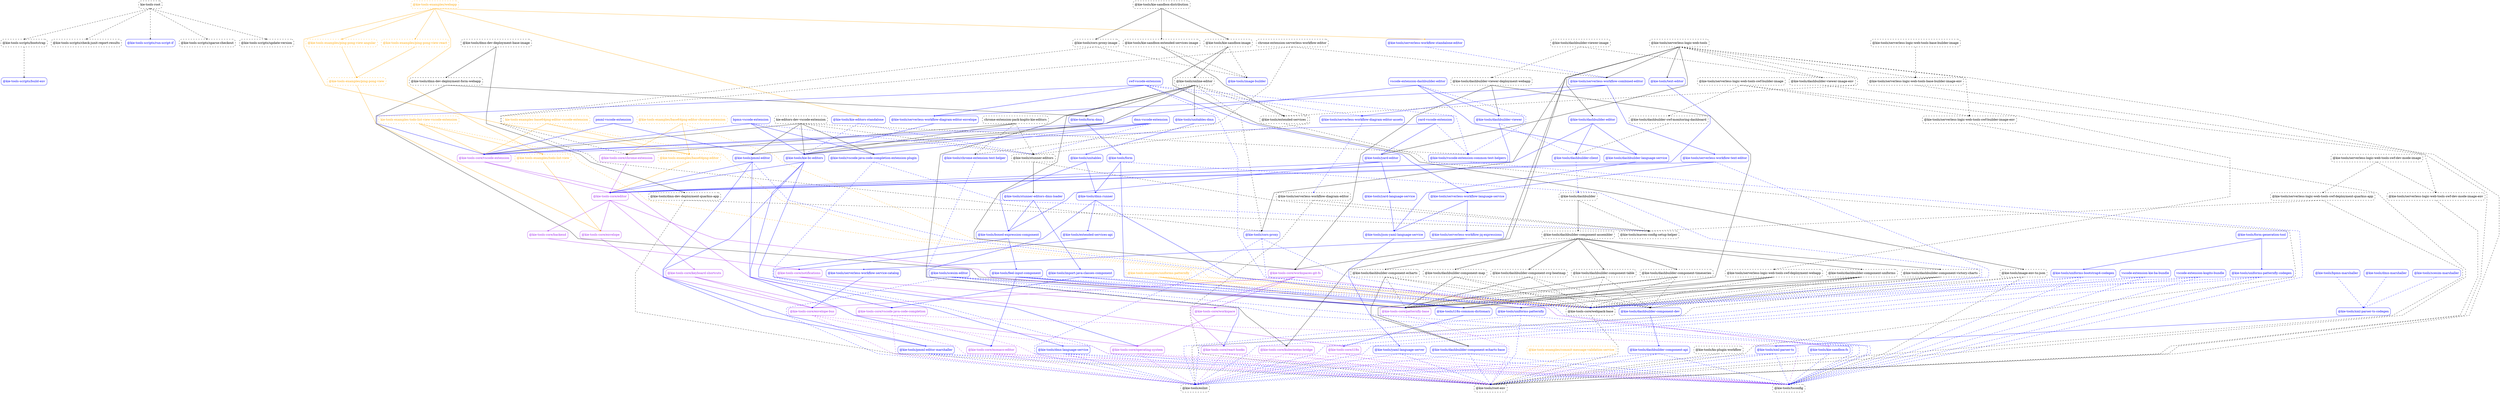 digraph G {
  graph [ ranksep =2, splines = "polyline", rankdir =TB, ordering = "out" ];
  node [ shape =box ];
  edge [ headport = "n", tailport = "s", arrowhead =dot, arrowsize =0.5 ];
  "kie-tools-root" [ color = "black", fontcolor = "black", style = "dashed, rounded" ];
  "@kie-tools-scripts/bootstrap" [ color = "black", fontcolor = "black", style = "dashed, rounded" ];
  "@kie-tools-scripts/check-junit-report-results" [ color = "black", fontcolor = "black", style = "dashed, rounded" ];
  "@kie-tools-scripts/run-script-if" [ color = "blue", fontcolor = "blue", style = "rounded" ];
  "@kie-tools-scripts/sparse-checkout" [ color = "black", fontcolor = "black", style = "dashed, rounded" ];
  "@kie-tools-scripts/update-version" [ color = "black", fontcolor = "black", style = "dashed, rounded" ];
  "@kie-tools-examples/base64png-editor" [ color = "orange", fontcolor = "orange", style = "dashed, rounded" ];
  "@kie-tools-core/editor" [ color = "purple", fontcolor = "purple", style = "rounded" ];
  "@kie-tools-examples/base64png-editor-chrome-extension" [ color = "orange", fontcolor = "orange", style = "dashed, rounded" ];
  "@kie-tools-core/chrome-extension" [ color = "purple", fontcolor = "purple", style = "rounded" ];
  "@kie-tools-core/webpack-base" [ color = "black", fontcolor = "black", style = "dashed, rounded" ];
  "kie-tools-examples-base64png-editor-vscode-extension" [ color = "orange", fontcolor = "orange", style = "dashed, rounded" ];
  "@kie-tools-core/vscode-extension" [ color = "purple", fontcolor = "purple", style = "rounded" ];
  "@kie-tools-examples/commit-message-validation-service" [ color = "orange", fontcolor = "orange", style = "dashed, rounded" ];
  "@kie-tools/root-env" [ color = "black", fontcolor = "black", style = "dashed, rounded" ];
  "@kie-tools-examples/ping-pong-view" [ color = "orange", fontcolor = "orange", style = "dashed, rounded" ];
  "@kie-tools-core/envelope" [ color = "purple", fontcolor = "purple", style = "rounded" ];
  "@kie-tools-examples/ping-pong-view-angular" [ color = "orange", fontcolor = "orange", style = "dashed, rounded" ];
  "@kie-tools-examples/ping-pong-view-react" [ color = "orange", fontcolor = "orange", style = "dashed, rounded" ];
  "@kie-tools-examples/todo-list-view" [ color = "orange", fontcolor = "orange", style = "dashed, rounded" ];
  "kie-tools-examples-todo-list-view-vscode-extension" [ color = "orange", fontcolor = "orange", style = "dashed, rounded" ];
  "@kie-tools-examples/uniforms-patternfly" [ color = "orange", fontcolor = "orange", style = "dashed, rounded" ];
  "@kie-tools-core/patternfly-base" [ color = "purple", fontcolor = "purple", style = "rounded" ];
  "@kie-tools/uniforms-patternfly" [ color = "blue", fontcolor = "blue", style = "rounded" ];
  "@kie-tools-examples/webapp" [ color = "orange", fontcolor = "orange", style = "dashed, rounded" ];
  "@kie-tools/kie-editors-standalone" [ color = "blue", fontcolor = "blue", style = "rounded" ];
  "@kie-tools/serverless-workflow-standalone-editor" [ color = "blue", fontcolor = "blue", style = "rounded" ];
  "@kie-tools-core/backend" [ color = "purple", fontcolor = "purple", style = "rounded" ];
  "@kie-tools-core/notifications" [ color = "purple", fontcolor = "purple", style = "rounded" ];
  "@kie-tools/boxed-expression-component" [ color = "blue", fontcolor = "blue", style = "rounded" ];
  "@kie-tools-core/operating-system" [ color = "purple", fontcolor = "purple", style = "rounded" ];
  "@kie-tools/feel-input-component" [ color = "blue", fontcolor = "blue", style = "rounded" ];
  "@kie-tools/bpmn-marshaller" [ color = "blue", fontcolor = "blue", style = "rounded" ];
  "@kie-tools/xml-parser-ts-codegen" [ color = "blue", fontcolor = "blue", style = "rounded" ];
  "bpmn-vscode-extension" [ color = "blue", fontcolor = "blue", style = "rounded" ];
  "@kie-tools/kie-bc-editors" [ color = "blue", fontcolor = "blue", style = "rounded" ];
  "@kie-tools/vscode-java-code-completion-extension-plugin" [ color = "blue", fontcolor = "blue", style = "rounded" ];
  "@kie-tools/stunner-editors" [ color = "black", fontcolor = "black", style = "dashed, rounded" ];
  "chrome-extension-pack-kogito-kie-editors" [ color = "black", fontcolor = "black", style = "dashed, rounded" ];
  "@kie-tools/chrome-extension-test-helper" [ color = "blue", fontcolor = "blue", style = "rounded" ];
  "chrome-extension-serverless-workflow-editor" [ color = "black", fontcolor = "black", style = "dashed, rounded" ];
  "@kie-tools/serverless-workflow-combined-editor" [ color = "blue", fontcolor = "blue", style = "rounded" ];
  "@kie-tools/tsconfig" [ color = "black", fontcolor = "black", style = "dashed, rounded" ];
  "@kie-tools/cors-proxy" [ color = "blue", fontcolor = "blue", style = "rounded" ];
  "@kie-tools/eslint" [ color = "black", fontcolor = "black", style = "dashed, rounded" ];
  "@kie-tools/cors-proxy-image" [ color = "black", fontcolor = "black", style = "dashed, rounded" ];
  "@kie-tools/image-builder" [ color = "blue", fontcolor = "blue", style = "rounded" ];
  "@kie-tools/dashbuilder" [ color = "black", fontcolor = "black", style = "dashed, rounded" ];
  "@kie-tools/dashbuilder-component-assembler" [ color = "black", fontcolor = "black", style = "dashed, rounded" ];
  "@kie-tools/maven-config-setup-helper" [ color = "black", fontcolor = "black", style = "dashed, rounded" ];
  "@kie-tools/dashbuilder-client" [ color = "blue", fontcolor = "blue", style = "rounded" ];
  "@kie-tools/dashbuilder-component-api" [ color = "blue", fontcolor = "blue", style = "rounded" ];
  "@kie-tools/dashbuilder-component-echarts" [ color = "black", fontcolor = "black", style = "dashed, rounded" ];
  "@kie-tools/dashbuilder-component-map" [ color = "black", fontcolor = "black", style = "dashed, rounded" ];
  "@kie-tools/dashbuilder-component-svg-heatmap" [ color = "black", fontcolor = "black", style = "dashed, rounded" ];
  "@kie-tools/dashbuilder-component-table" [ color = "black", fontcolor = "black", style = "dashed, rounded" ];
  "@kie-tools/dashbuilder-component-timeseries" [ color = "black", fontcolor = "black", style = "dashed, rounded" ];
  "@kie-tools/dashbuilder-component-uniforms" [ color = "black", fontcolor = "black", style = "dashed, rounded" ];
  "@kie-tools/dashbuilder-component-victory-charts" [ color = "black", fontcolor = "black", style = "dashed, rounded" ];
  "@kie-tools/dashbuilder-component-dev" [ color = "blue", fontcolor = "blue", style = "rounded" ];
  "@kie-tools/dashbuilder-component-echarts-base" [ color = "blue", fontcolor = "blue", style = "rounded" ];
  "@kie-tools/dashbuilder-editor" [ color = "blue", fontcolor = "blue", style = "rounded" ];
  "@kie-tools/dashbuilder-language-service" [ color = "blue", fontcolor = "blue", style = "rounded" ];
  "@kie-tools/json-yaml-language-service" [ color = "blue", fontcolor = "blue", style = "rounded" ];
  "@kie-tools/dashbuilder-swf-monitoring-dashboard" [ color = "black", fontcolor = "black", style = "dashed, rounded" ];
  "@kie-tools/dashbuilder-viewer" [ color = "blue", fontcolor = "blue", style = "rounded" ];
  "@kie-tools/dashbuilder-viewer-deployment-webapp" [ color = "black", fontcolor = "black", style = "dashed, rounded" ];
  "@kie-tools-core/workspaces-git-fs" [ color = "purple", fontcolor = "purple", style = "rounded" ];
  "@kie-tools/i18n-common-dictionary" [ color = "blue", fontcolor = "blue", style = "rounded" ];
  "@kie-tools/dashbuilder-viewer-image" [ color = "black", fontcolor = "black", style = "dashed, rounded" ];
  "@kie-tools/dashbuilder-viewer-image-env" [ color = "black", fontcolor = "black", style = "dashed, rounded" ];
  "@kie-tools/dmn-dev-deployment-base-image" [ color = "black", fontcolor = "black", style = "dashed, rounded" ];
  "@kie-tools/dmn-dev-deployment-form-webapp" [ color = "black", fontcolor = "black", style = "dashed, rounded" ];
  "@kie-tools/dmn-dev-deployment-quarkus-app" [ color = "black", fontcolor = "black", style = "dashed, rounded" ];
  "@kie-tools/form-dmn" [ color = "blue", fontcolor = "blue", style = "rounded" ];
  "@kie-tools/dmn-language-service" [ color = "blue", fontcolor = "blue", style = "rounded" ];
  "@kie-tools/dmn-marshaller" [ color = "blue", fontcolor = "blue", style = "rounded" ];
  "@kie-tools/dmn-runner" [ color = "blue", fontcolor = "blue", style = "rounded" ];
  "@kie-tools-core/react-hooks" [ color = "purple", fontcolor = "purple", style = "rounded" ];
  "@kie-tools/extended-services-api" [ color = "blue", fontcolor = "blue", style = "rounded" ];
  "dmn-vscode-extension" [ color = "blue", fontcolor = "blue", style = "rounded" ];
  "@kie-tools-core/keyboard-shortcuts" [ color = "purple", fontcolor = "purple", style = "rounded" ];
  "@kie-tools-core/envelope-bus" [ color = "purple", fontcolor = "purple", style = "rounded" ];
  "@kie-tools/extended-services" [ color = "black", fontcolor = "black", style = "dashed, rounded" ];
  "@kie-tools-core/monaco-editor" [ color = "purple", fontcolor = "purple", style = "rounded" ];
  "@kie-tools/form" [ color = "blue", fontcolor = "blue", style = "rounded" ];
  "@kie-tools/form-generation-tool" [ color = "blue", fontcolor = "blue", style = "rounded" ];
  "@kie-tools/uniforms-bootstrap4-codegen" [ color = "blue", fontcolor = "blue", style = "rounded" ];
  "@kie-tools/uniforms-patternfly-codegen" [ color = "blue", fontcolor = "blue", style = "rounded" ];
  "@kie-tools-core/i18n" [ color = "purple", fontcolor = "purple", style = "rounded" ];
  "@kie-tools/image-env-to-json" [ color = "black", fontcolor = "black", style = "dashed, rounded" ];
  "@kie-tools/import-java-classes-component" [ color = "blue", fontcolor = "blue", style = "rounded" ];
  "@kie-tools-core/vscode-java-code-completion" [ color = "purple", fontcolor = "purple", style = "rounded" ];
  "@kie-tools/yaml-language-server" [ color = "blue", fontcolor = "blue", style = "rounded" ];
  "@kie-tools/pmml-editor-marshaller" [ color = "blue", fontcolor = "blue", style = "rounded" ];
  "kie-editors-dev-vscode-extension" [ color = "black", fontcolor = "black", style = "dashed, rounded" ];
  "@kie-tools/pmml-editor" [ color = "blue", fontcolor = "blue", style = "rounded" ];
  "@kie-tools/vscode-extension-common-test-helpers" [ color = "blue", fontcolor = "blue", style = "rounded" ];
  "@kie-tools/kie-sandbox-distribution" [ color = "black", fontcolor = "black", style = "dashed, rounded" ];
  "@kie-tools/kie-sandbox-extended-services-image" [ color = "black", fontcolor = "black", style = "dashed, rounded" ];
  "@kie-tools/kie-sandbox-image" [ color = "black", fontcolor = "black", style = "dashed, rounded" ];
  "@kie-tools/kie-sandbox-fs" [ color = "blue", fontcolor = "blue", style = "rounded" ];
  "@kie-tools/online-editor" [ color = "black", fontcolor = "black", style = "dashed, rounded" ];
  "@kie-tools/kn-plugin-workflow" [ color = "black", fontcolor = "black", style = "dashed, rounded" ];
  "@kie-tools-core/kubernetes-bridge" [ color = "purple", fontcolor = "purple", style = "rounded" ];
  "@kie-tools-core/workspace" [ color = "purple", fontcolor = "purple", style = "rounded" ];
  "@kie-tools/unitables-dmn" [ color = "blue", fontcolor = "blue", style = "rounded" ];
  "pmml-vscode-extension" [ color = "blue", fontcolor = "blue", style = "rounded" ];
  "@kie-tools/scesim-editor" [ color = "blue", fontcolor = "blue", style = "rounded" ];
  "@kie-tools/scesim-marshaller" [ color = "blue", fontcolor = "blue", style = "rounded" ];
  "@kie-tools/serverless-logic-web-tools" [ color = "black", fontcolor = "black", style = "dashed, rounded" ];
  "@kie-tools/text-editor" [ color = "blue", fontcolor = "blue", style = "rounded" ];
  "@kie-tools/yard-editor" [ color = "blue", fontcolor = "blue", style = "rounded" ];
  "@kie-tools/serverless-logic-web-tools-base-builder-image-env" [ color = "black", fontcolor = "black", style = "dashed, rounded" ];
  "@kie-tools/serverless-logic-web-tools-swf-builder-image-env" [ color = "black", fontcolor = "black", style = "dashed, rounded" ];
  "@kie-tools/serverless-logic-web-tools-swf-dev-mode-image-env" [ color = "black", fontcolor = "black", style = "dashed, rounded" ];
  "@kie-tools/serverless-logic-web-tools-base-builder-image" [ color = "black", fontcolor = "black", style = "dashed, rounded" ];
  "@kie-tools/serverless-logic-web-tools-swf-builder-image" [ color = "black", fontcolor = "black", style = "dashed, rounded" ];
  "@kie-tools/serverless-logic-web-tools-swf-deployment-webapp" [ color = "black", fontcolor = "black", style = "dashed, rounded" ];
  "@kie-tools/serverless-logic-web-tools-swf-deployment-quarkus-app" [ color = "black", fontcolor = "black", style = "dashed, rounded" ];
  "@kie-tools/serverless-logic-web-tools-swf-dev-mode-image" [ color = "black", fontcolor = "black", style = "dashed, rounded" ];
  "@kie-tools/serverless-workflow-diagram-editor-assets" [ color = "blue", fontcolor = "blue", style = "rounded" ];
  "@kie-tools/serverless-workflow-diagram-editor-envelope" [ color = "blue", fontcolor = "blue", style = "rounded" ];
  "@kie-tools/serverless-workflow-text-editor" [ color = "blue", fontcolor = "blue", style = "rounded" ];
  "@kie-tools/serverless-workflow-diagram-editor" [ color = "black", fontcolor = "black", style = "dashed, rounded" ];
  "@kie-tools/serverless-workflow-jq-expressions" [ color = "blue", fontcolor = "blue", style = "rounded" ];
  "@kie-tools/serverless-workflow-service-catalog" [ color = "blue", fontcolor = "blue", style = "rounded" ];
  "@kie-tools/serverless-workflow-language-service" [ color = "blue", fontcolor = "blue", style = "rounded" ];
  "swf-vscode-extension" [ color = "blue", fontcolor = "blue", style = "rounded" ];
  "@kie-tools/stunner-editors-dmn-loader" [ color = "blue", fontcolor = "blue", style = "rounded" ];
  "@kie-tools/unitables" [ color = "blue", fontcolor = "blue", style = "rounded" ];
  "vscode-extension-dashbuilder-editor" [ color = "blue", fontcolor = "blue", style = "rounded" ];
  "vscode-extension-kie-ba-bundle" [ color = "blue", fontcolor = "blue", style = "rounded" ];
  "vscode-extension-kogito-bundle" [ color = "blue", fontcolor = "blue", style = "rounded" ];
  "@kie-tools/xml-parser-ts" [ color = "blue", fontcolor = "blue", style = "rounded" ];
  "@kie-tools/yard-language-service" [ color = "blue", fontcolor = "blue", style = "rounded" ];
  "yard-vscode-extension" [ color = "blue", fontcolor = "blue", style = "rounded" ];
  "@kie-tools-scripts/build-env" [ color = "blue", fontcolor = "blue", style = "rounded" ];
  "kie-tools-root" -> "@kie-tools-scripts/bootstrap" [ style = "dashed", color = "black" ];
  "kie-tools-root" -> "@kie-tools-scripts/check-junit-report-results" [ style = "dashed", color = "black" ];
  "kie-tools-root" -> "@kie-tools-scripts/run-script-if" [ style = "dashed", color = "black" ];
  "kie-tools-root" -> "@kie-tools-scripts/sparse-checkout" [ style = "dashed", color = "black" ];
  "kie-tools-root" -> "@kie-tools-scripts/update-version" [ style = "dashed", color = "black" ];
  "@kie-tools-examples/base64png-editor" -> "@kie-tools-core/editor" [ style = "solid", color = "orange" ];
  "@kie-tools-examples/base64png-editor-chrome-extension" -> "@kie-tools-core/chrome-extension" [ style = "solid", color = "orange" ];
  "@kie-tools-examples/base64png-editor-chrome-extension" -> "@kie-tools-examples/base64png-editor" [ style = "solid", color = "orange" ];
  "@kie-tools-examples/base64png-editor-chrome-extension" -> "@kie-tools-core/webpack-base" [ style = "dashed", color = "orange" ];
  "kie-tools-examples-base64png-editor-vscode-extension" -> "@kie-tools-core/vscode-extension" [ style = "solid", color = "orange" ];
  "kie-tools-examples-base64png-editor-vscode-extension" -> "@kie-tools-examples/base64png-editor" [ style = "solid", color = "orange" ];
  "kie-tools-examples-base64png-editor-vscode-extension" -> "@kie-tools-core/webpack-base" [ style = "dashed", color = "orange" ];
  "@kie-tools-examples/commit-message-validation-service" -> "@kie-tools/root-env" [ style = "dashed", color = "orange" ];
  "@kie-tools-examples/ping-pong-view" -> "@kie-tools-core/envelope" [ style = "solid", color = "orange" ];
  "@kie-tools-examples/ping-pong-view-angular" -> "@kie-tools-examples/ping-pong-view" [ style = "solid", color = "orange" ];
  "@kie-tools-examples/ping-pong-view-react" -> "@kie-tools-examples/ping-pong-view" [ style = "solid", color = "orange" ];
  "@kie-tools-examples/todo-list-view" -> "@kie-tools-core/envelope" [ style = "solid", color = "orange" ];
  "kie-tools-examples-todo-list-view-vscode-extension" -> "@kie-tools-core/vscode-extension" [ style = "solid", color = "orange" ];
  "kie-tools-examples-todo-list-view-vscode-extension" -> "@kie-tools-examples/todo-list-view" [ style = "solid", color = "orange" ];
  "kie-tools-examples-todo-list-view-vscode-extension" -> "@kie-tools-core/webpack-base" [ style = "dashed", color = "orange" ];
  "@kie-tools-examples/uniforms-patternfly" -> "@kie-tools-core/patternfly-base" [ style = "solid", color = "orange" ];
  "@kie-tools-examples/uniforms-patternfly" -> "@kie-tools/uniforms-patternfly" [ style = "solid", color = "orange" ];
  "@kie-tools-examples/uniforms-patternfly" -> "@kie-tools-core/webpack-base" [ style = "dashed", color = "orange" ];
  "@kie-tools-examples/webapp" -> "@kie-tools-examples/base64png-editor" [ style = "solid", color = "orange" ];
  "@kie-tools-examples/webapp" -> "@kie-tools-examples/ping-pong-view-angular" [ style = "solid", color = "orange" ];
  "@kie-tools-examples/webapp" -> "@kie-tools-examples/ping-pong-view-react" [ style = "solid", color = "orange" ];
  "@kie-tools-examples/webapp" -> "@kie-tools-examples/todo-list-view" [ style = "solid", color = "orange" ];
  "@kie-tools-examples/webapp" -> "@kie-tools/kie-editors-standalone" [ style = "solid", color = "orange" ];
  "@kie-tools-examples/webapp" -> "@kie-tools/serverless-workflow-standalone-editor" [ style = "solid", color = "orange" ];
  "@kie-tools-core/backend" -> "@kie-tools-core/notifications" [ style = "solid", color = "purple" ];
  "@kie-tools/boxed-expression-component" -> "@kie-tools-core/operating-system" [ style = "solid", color = "blue" ];
  "@kie-tools/boxed-expression-component" -> "@kie-tools/feel-input-component" [ style = "solid", color = "blue" ];
  "@kie-tools/bpmn-marshaller" -> "@kie-tools/xml-parser-ts-codegen" [ style = "dashed", color = "blue" ];
  "bpmn-vscode-extension" -> "@kie-tools-core/vscode-extension" [ style = "solid", color = "blue" ];
  "bpmn-vscode-extension" -> "@kie-tools/kie-bc-editors" [ style = "solid", color = "blue" ];
  "bpmn-vscode-extension" -> "@kie-tools/vscode-java-code-completion-extension-plugin" [ style = "solid", color = "blue" ];
  "bpmn-vscode-extension" -> "@kie-tools/stunner-editors" [ style = "dashed", color = "blue" ];
  "@kie-tools-core/chrome-extension" -> "@kie-tools-core/editor" [ style = "solid", color = "purple" ];
  "chrome-extension-pack-kogito-kie-editors" -> "@kie-tools-core/chrome-extension" [ style = "solid", color = "black" ];
  "chrome-extension-pack-kogito-kie-editors" -> "@kie-tools/kie-bc-editors" [ style = "solid", color = "black" ];
  "chrome-extension-pack-kogito-kie-editors" -> "@kie-tools/chrome-extension-test-helper" [ style = "dashed", color = "black" ];
  "chrome-extension-pack-kogito-kie-editors" -> "@kie-tools/stunner-editors" [ style = "dashed", color = "black" ];
  "chrome-extension-serverless-workflow-editor" -> "@kie-tools-core/chrome-extension" [ style = "dashed", color = "black" ];
  "chrome-extension-serverless-workflow-editor" -> "@kie-tools/chrome-extension-test-helper" [ style = "dashed", color = "black" ];
  "chrome-extension-serverless-workflow-editor" -> "@kie-tools/serverless-workflow-combined-editor" [ style = "dashed", color = "black" ];
  "@kie-tools/chrome-extension-test-helper" -> "@kie-tools/tsconfig" [ style = "dashed", color = "blue" ];
  "@kie-tools/cors-proxy" -> "@kie-tools-core/webpack-base" [ style = "dashed", color = "blue" ];
  "@kie-tools/cors-proxy" -> "@kie-tools/eslint" [ style = "dashed", color = "blue" ];
  "@kie-tools/cors-proxy" -> "@kie-tools/tsconfig" [ style = "dashed", color = "blue" ];
  "@kie-tools/cors-proxy-image" -> "@kie-tools/cors-proxy" [ style = "dashed", color = "black" ];
  "@kie-tools/cors-proxy-image" -> "@kie-tools/image-builder" [ style = "dashed", color = "black" ];
  "@kie-tools/dashbuilder" -> "@kie-tools/dashbuilder-component-assembler" [ style = "solid", color = "black" ];
  "@kie-tools/dashbuilder" -> "@kie-tools/maven-config-setup-helper" [ style = "dashed", color = "black" ];
  "@kie-tools/dashbuilder-client" -> "@kie-tools/dashbuilder" [ style = "dashed", color = "blue" ];
  "@kie-tools/dashbuilder-component-api" -> "@kie-tools/eslint" [ style = "dashed", color = "blue" ];
  "@kie-tools/dashbuilder-component-api" -> "@kie-tools/root-env" [ style = "dashed", color = "blue" ];
  "@kie-tools/dashbuilder-component-api" -> "@kie-tools/tsconfig" [ style = "dashed", color = "blue" ];
  "@kie-tools/dashbuilder-component-assembler" -> "@kie-tools/dashbuilder-component-echarts" [ style = "solid", color = "black" ];
  "@kie-tools/dashbuilder-component-assembler" -> "@kie-tools/dashbuilder-component-map" [ style = "solid", color = "black" ];
  "@kie-tools/dashbuilder-component-assembler" -> "@kie-tools/dashbuilder-component-svg-heatmap" [ style = "solid", color = "black" ];
  "@kie-tools/dashbuilder-component-assembler" -> "@kie-tools/dashbuilder-component-table" [ style = "solid", color = "black" ];
  "@kie-tools/dashbuilder-component-assembler" -> "@kie-tools/dashbuilder-component-timeseries" [ style = "solid", color = "black" ];
  "@kie-tools/dashbuilder-component-assembler" -> "@kie-tools/dashbuilder-component-uniforms" [ style = "solid", color = "black" ];
  "@kie-tools/dashbuilder-component-assembler" -> "@kie-tools/dashbuilder-component-victory-charts" [ style = "solid", color = "black" ];
  "@kie-tools/dashbuilder-component-dev" -> "@kie-tools/dashbuilder-component-api" [ style = "solid", color = "blue" ];
  "@kie-tools/dashbuilder-component-echarts" -> "@kie-tools/dashbuilder-component-echarts-base" [ style = "solid", color = "black" ];
  "@kie-tools/dashbuilder-component-echarts" -> "@kie-tools-core/patternfly-base" [ style = "dashed", color = "black" ];
  "@kie-tools/dashbuilder-component-echarts" -> "@kie-tools-core/webpack-base" [ style = "dashed", color = "black" ];
  "@kie-tools/dashbuilder-component-echarts" -> "@kie-tools/dashbuilder-component-dev" [ style = "dashed", color = "black" ];
  "@kie-tools/dashbuilder-component-echarts-base" -> "@kie-tools/eslint" [ style = "dashed", color = "blue" ];
  "@kie-tools/dashbuilder-component-echarts-base" -> "@kie-tools/root-env" [ style = "dashed", color = "blue" ];
  "@kie-tools/dashbuilder-component-echarts-base" -> "@kie-tools/tsconfig" [ style = "dashed", color = "blue" ];
  "@kie-tools/dashbuilder-component-map" -> "@kie-tools-core/patternfly-base" [ style = "solid", color = "black" ];
  "@kie-tools/dashbuilder-component-map" -> "@kie-tools-core/webpack-base" [ style = "dashed", color = "black" ];
  "@kie-tools/dashbuilder-component-map" -> "@kie-tools/dashbuilder-component-dev" [ style = "dashed", color = "black" ];
  "@kie-tools/dashbuilder-component-svg-heatmap" -> "@kie-tools-core/patternfly-base" [ style = "solid", color = "black" ];
  "@kie-tools/dashbuilder-component-svg-heatmap" -> "@kie-tools-core/webpack-base" [ style = "dashed", color = "black" ];
  "@kie-tools/dashbuilder-component-svg-heatmap" -> "@kie-tools/dashbuilder-component-dev" [ style = "dashed", color = "black" ];
  "@kie-tools/dashbuilder-component-table" -> "@kie-tools-core/patternfly-base" [ style = "solid", color = "black" ];
  "@kie-tools/dashbuilder-component-table" -> "@kie-tools-core/webpack-base" [ style = "dashed", color = "black" ];
  "@kie-tools/dashbuilder-component-table" -> "@kie-tools/dashbuilder-component-dev" [ style = "dashed", color = "black" ];
  "@kie-tools/dashbuilder-component-timeseries" -> "@kie-tools/dashbuilder-component-echarts-base" [ style = "solid", color = "black" ];
  "@kie-tools/dashbuilder-component-timeseries" -> "@kie-tools-core/patternfly-base" [ style = "dashed", color = "black" ];
  "@kie-tools/dashbuilder-component-timeseries" -> "@kie-tools-core/webpack-base" [ style = "dashed", color = "black" ];
  "@kie-tools/dashbuilder-component-timeseries" -> "@kie-tools/dashbuilder-component-dev" [ style = "dashed", color = "black" ];
  "@kie-tools/dashbuilder-component-uniforms" -> "@kie-tools-core/patternfly-base" [ style = "solid", color = "black" ];
  "@kie-tools/dashbuilder-component-uniforms" -> "@kie-tools/uniforms-patternfly" [ style = "solid", color = "black" ];
  "@kie-tools/dashbuilder-component-uniforms" -> "@kie-tools-core/webpack-base" [ style = "dashed", color = "black" ];
  "@kie-tools/dashbuilder-component-uniforms" -> "@kie-tools/dashbuilder-component-dev" [ style = "dashed", color = "black" ];
  "@kie-tools/dashbuilder-component-victory-charts" -> "@kie-tools-core/patternfly-base" [ style = "solid", color = "black" ];
  "@kie-tools/dashbuilder-component-victory-charts" -> "@kie-tools-core/webpack-base" [ style = "dashed", color = "black" ];
  "@kie-tools/dashbuilder-component-victory-charts" -> "@kie-tools/dashbuilder-component-dev" [ style = "dashed", color = "black" ];
  "@kie-tools/dashbuilder-editor" -> "@kie-tools-core/editor" [ style = "solid", color = "blue" ];
  "@kie-tools/dashbuilder-editor" -> "@kie-tools/dashbuilder-client" [ style = "solid", color = "blue" ];
  "@kie-tools/dashbuilder-editor" -> "@kie-tools/dashbuilder-language-service" [ style = "solid", color = "blue" ];
  "@kie-tools/dashbuilder-language-service" -> "@kie-tools/json-yaml-language-service" [ style = "solid", color = "blue" ];
  "@kie-tools/dashbuilder-swf-monitoring-dashboard" -> "@kie-tools/dashbuilder-client" [ style = "dashed", color = "black" ];
  "@kie-tools/dashbuilder-viewer" -> "@kie-tools-core/editor" [ style = "solid", color = "blue" ];
  "@kie-tools/dashbuilder-viewer" -> "@kie-tools/dashbuilder-client" [ style = "dashed", color = "blue" ];
  "@kie-tools/dashbuilder-viewer-deployment-webapp" -> "@kie-tools-core/workspaces-git-fs" [ style = "solid", color = "black" ];
  "@kie-tools/dashbuilder-viewer-deployment-webapp" -> "@kie-tools/dashbuilder-viewer" [ style = "solid", color = "black" ];
  "@kie-tools/dashbuilder-viewer-deployment-webapp" -> "@kie-tools/i18n-common-dictionary" [ style = "solid", color = "black" ];
  "@kie-tools/dashbuilder-viewer-image" -> "@kie-tools/dashbuilder-viewer-deployment-webapp" [ style = "dashed", color = "black" ];
  "@kie-tools/dashbuilder-viewer-image" -> "@kie-tools/dashbuilder-viewer-image-env" [ style = "dashed", color = "black" ];
  "@kie-tools/dashbuilder-viewer-image-env" -> "@kie-tools/root-env" [ style = "dashed", color = "black" ];
  "@kie-tools/dmn-dev-deployment-base-image" -> "@kie-tools/dmn-dev-deployment-form-webapp" [ style = "solid", color = "black" ];
  "@kie-tools/dmn-dev-deployment-base-image" -> "@kie-tools/dmn-dev-deployment-quarkus-app" [ style = "solid", color = "black" ];
  "@kie-tools/dmn-dev-deployment-form-webapp" -> "@kie-tools-core/patternfly-base" [ style = "solid", color = "black" ];
  "@kie-tools/dmn-dev-deployment-form-webapp" -> "@kie-tools/form-dmn" [ style = "solid", color = "black" ];
  "@kie-tools/dmn-dev-deployment-quarkus-app" -> "@kie-tools/maven-config-setup-helper" [ style = "dashed", color = "black" ];
  "@kie-tools/dmn-dev-deployment-quarkus-app" -> "@kie-tools/root-env" [ style = "dashed", color = "black" ];
  "@kie-tools/dmn-language-service" -> "@kie-tools/eslint" [ style = "dashed", color = "blue" ];
  "@kie-tools/dmn-language-service" -> "@kie-tools/root-env" [ style = "dashed", color = "blue" ];
  "@kie-tools/dmn-language-service" -> "@kie-tools/tsconfig" [ style = "dashed", color = "blue" ];
  "@kie-tools/dmn-marshaller" -> "@kie-tools/xml-parser-ts-codegen" [ style = "dashed", color = "blue" ];
  "@kie-tools/dmn-runner" -> "@kie-tools-core/react-hooks" [ style = "solid", color = "blue" ];
  "@kie-tools/dmn-runner" -> "@kie-tools/extended-services-api" [ style = "solid", color = "blue" ];
  "@kie-tools/dmn-runner" -> "@kie-tools/uniforms-patternfly" [ style = "solid", color = "blue" ];
  "dmn-vscode-extension" -> "@kie-tools-core/vscode-extension" [ style = "solid", color = "blue" ];
  "dmn-vscode-extension" -> "@kie-tools/kie-bc-editors" [ style = "solid", color = "blue" ];
  "dmn-vscode-extension" -> "@kie-tools/vscode-java-code-completion-extension-plugin" [ style = "solid", color = "blue" ];
  "dmn-vscode-extension" -> "@kie-tools/stunner-editors" [ style = "dashed", color = "blue" ];
  "@kie-tools-core/editor" -> "@kie-tools-core/backend" [ style = "solid", color = "purple" ];
  "@kie-tools-core/editor" -> "@kie-tools-core/envelope" [ style = "solid", color = "purple" ];
  "@kie-tools-core/editor" -> "@kie-tools-core/keyboard-shortcuts" [ style = "solid", color = "purple" ];
  "@kie-tools-core/editor" -> "@kie-tools-core/patternfly-base" [ style = "solid", color = "purple" ];
  "@kie-tools-core/envelope" -> "@kie-tools-core/envelope-bus" [ style = "solid", color = "purple" ];
  "@kie-tools-core/envelope-bus" -> "@kie-tools/eslint" [ style = "dashed", color = "purple" ];
  "@kie-tools-core/envelope-bus" -> "@kie-tools/root-env" [ style = "dashed", color = "purple" ];
  "@kie-tools-core/envelope-bus" -> "@kie-tools/tsconfig" [ style = "dashed", color = "purple" ];
  "@kie-tools/extended-services" -> "@kie-tools/root-env" [ style = "dashed", color = "black" ];
  "@kie-tools/extended-services-api" -> "@kie-tools-core/notifications" [ style = "solid", color = "blue" ];
  "@kie-tools/feel-input-component" -> "@kie-tools-core/monaco-editor" [ style = "solid", color = "blue" ];
  "@kie-tools/feel-input-component" -> "@kie-tools-core/patternfly-base" [ style = "solid", color = "blue" ];
  "@kie-tools/feel-input-component" -> "@kie-tools/i18n-common-dictionary" [ style = "solid", color = "blue" ];
  "@kie-tools/feel-input-component" -> "@kie-tools-core/webpack-base" [ style = "dashed", color = "blue" ];
  "@kie-tools/form" -> "@kie-tools/dmn-runner" [ style = "solid", color = "blue" ];
  "@kie-tools/form" -> "@kie-tools/i18n-common-dictionary" [ style = "solid", color = "blue" ];
  "@kie-tools/form" -> "@kie-tools-core/webpack-base" [ style = "dashed", color = "blue" ];
  "@kie-tools/form-dmn" -> "@kie-tools/form" [ style = "solid", color = "blue" ];
  "@kie-tools/form-generation-tool" -> "@kie-tools/uniforms-bootstrap4-codegen" [ style = "solid", color = "blue" ];
  "@kie-tools/form-generation-tool" -> "@kie-tools/uniforms-patternfly-codegen" [ style = "solid", color = "blue" ];
  "@kie-tools-core/i18n" -> "@kie-tools/eslint" [ style = "dashed", color = "purple" ];
  "@kie-tools-core/i18n" -> "@kie-tools/root-env" [ style = "dashed", color = "purple" ];
  "@kie-tools-core/i18n" -> "@kie-tools/tsconfig" [ style = "dashed", color = "purple" ];
  "@kie-tools/i18n-common-dictionary" -> "@kie-tools-core/i18n" [ style = "solid", color = "blue" ];
  "@kie-tools/image-env-to-json" -> "@kie-tools-core/webpack-base" [ style = "dashed", color = "black" ];
  "@kie-tools/image-env-to-json" -> "@kie-tools/eslint" [ style = "dashed", color = "black" ];
  "@kie-tools/image-env-to-json" -> "@kie-tools/tsconfig" [ style = "dashed", color = "black" ];
  "@kie-tools/import-java-classes-component" -> "@kie-tools-core/vscode-java-code-completion" [ style = "solid", color = "blue" ];
  "@kie-tools/import-java-classes-component" -> "@kie-tools/i18n-common-dictionary" [ style = "solid", color = "blue" ];
  "@kie-tools/import-java-classes-component" -> "@kie-tools-core/webpack-base" [ style = "dashed", color = "blue" ];
  "@kie-tools/json-yaml-language-service" -> "@kie-tools/yaml-language-server" [ style = "solid", color = "blue" ];
  "@kie-tools-core/keyboard-shortcuts" -> "@kie-tools-core/envelope-bus" [ style = "solid", color = "purple" ];
  "@kie-tools-core/keyboard-shortcuts" -> "@kie-tools-core/operating-system" [ style = "solid", color = "purple" ];
  "@kie-tools/kie-bc-editors" -> "@kie-tools-core/editor" [ style = "solid", color = "blue" ];
  "@kie-tools/kie-bc-editors" -> "@kie-tools-core/vscode-java-code-completion" [ style = "solid", color = "blue" ];
  "@kie-tools/kie-bc-editors" -> "@kie-tools/dmn-language-service" [ style = "solid", color = "blue" ];
  "@kie-tools/kie-bc-editors" -> "@kie-tools/pmml-editor-marshaller" [ style = "solid", color = "blue" ];
  "kie-editors-dev-vscode-extension" -> "@kie-tools-core/vscode-extension" [ style = "solid", color = "black" ];
  "kie-editors-dev-vscode-extension" -> "@kie-tools/kie-bc-editors" [ style = "solid", color = "black" ];
  "kie-editors-dev-vscode-extension" -> "@kie-tools/pmml-editor" [ style = "solid", color = "black" ];
  "kie-editors-dev-vscode-extension" -> "@kie-tools/vscode-java-code-completion-extension-plugin" [ style = "solid", color = "black" ];
  "kie-editors-dev-vscode-extension" -> "@kie-tools/stunner-editors" [ style = "dashed", color = "black" ];
  "kie-editors-dev-vscode-extension" -> "@kie-tools/vscode-extension-common-test-helpers" [ style = "dashed", color = "black" ];
  "@kie-tools/kie-editors-standalone" -> "@kie-tools/kie-bc-editors" [ style = "dashed", color = "blue" ];
  "@kie-tools/kie-editors-standalone" -> "@kie-tools/stunner-editors" [ style = "dashed", color = "blue" ];
  "@kie-tools/kie-sandbox-distribution" -> "@kie-tools/cors-proxy-image" [ style = "solid", color = "black" ];
  "@kie-tools/kie-sandbox-distribution" -> "@kie-tools/kie-sandbox-extended-services-image" [ style = "solid", color = "black" ];
  "@kie-tools/kie-sandbox-distribution" -> "@kie-tools/kie-sandbox-image" [ style = "solid", color = "black" ];
  "@kie-tools/kie-sandbox-extended-services-image" -> "@kie-tools/extended-services" [ style = "solid", color = "black" ];
  "@kie-tools/kie-sandbox-extended-services-image" -> "@kie-tools/image-builder" [ style = "dashed", color = "black" ];
  "@kie-tools/kie-sandbox-fs" -> "@kie-tools/root-env" [ style = "dashed", color = "blue" ];
  "@kie-tools/kie-sandbox-fs" -> "@kie-tools/tsconfig" [ style = "dashed", color = "blue" ];
  "@kie-tools/kie-sandbox-image" -> "@kie-tools/image-env-to-json" [ style = "solid", color = "black" ];
  "@kie-tools/kie-sandbox-image" -> "@kie-tools/online-editor" [ style = "solid", color = "black" ];
  "@kie-tools/kie-sandbox-image" -> "@kie-tools/image-builder" [ style = "dashed", color = "black" ];
  "@kie-tools/kn-plugin-workflow" -> "@kie-tools/root-env" [ style = "dashed", color = "black" ];
  "@kie-tools-core/kubernetes-bridge" -> "@kie-tools/eslint" [ style = "dashed", color = "purple" ];
  "@kie-tools-core/kubernetes-bridge" -> "@kie-tools/root-env" [ style = "dashed", color = "purple" ];
  "@kie-tools-core/kubernetes-bridge" -> "@kie-tools/tsconfig" [ style = "dashed", color = "purple" ];
  "@kie-tools-core/monaco-editor" -> "@kie-tools/eslint" [ style = "dashed", color = "purple" ];
  "@kie-tools-core/monaco-editor" -> "@kie-tools/root-env" [ style = "dashed", color = "purple" ];
  "@kie-tools-core/monaco-editor" -> "@kie-tools/tsconfig" [ style = "dashed", color = "purple" ];
  "@kie-tools-core/notifications" -> "@kie-tools-core/i18n" [ style = "solid", color = "purple" ];
  "@kie-tools-core/notifications" -> "@kie-tools-core/workspace" [ style = "solid", color = "purple" ];
  "@kie-tools/online-editor" -> "@kie-tools-core/kubernetes-bridge" [ style = "solid", color = "black" ];
  "@kie-tools/online-editor" -> "@kie-tools-core/workspaces-git-fs" [ style = "solid", color = "black" ];
  "@kie-tools/online-editor" -> "@kie-tools/form-dmn" [ style = "solid", color = "black" ];
  "@kie-tools/online-editor" -> "@kie-tools/kie-bc-editors" [ style = "solid", color = "black" ];
  "@kie-tools/online-editor" -> "@kie-tools/pmml-editor" [ style = "solid", color = "black" ];
  "@kie-tools/online-editor" -> "@kie-tools/unitables-dmn" [ style = "solid", color = "black" ];
  "@kie-tools/online-editor" -> "@kie-tools/cors-proxy" [ style = "dashed", color = "black" ];
  "@kie-tools/online-editor" -> "@kie-tools/extended-services" [ style = "dashed", color = "black" ];
  "@kie-tools/online-editor" -> "@kie-tools/stunner-editors" [ style = "dashed", color = "black" ];
  "@kie-tools-core/operating-system" -> "@kie-tools/eslint" [ style = "dashed", color = "purple" ];
  "@kie-tools-core/operating-system" -> "@kie-tools/root-env" [ style = "dashed", color = "purple" ];
  "@kie-tools-core/operating-system" -> "@kie-tools/tsconfig" [ style = "dashed", color = "purple" ];
  "@kie-tools-core/patternfly-base" -> "@kie-tools/root-env" [ style = "dashed", color = "purple" ];
  "@kie-tools/pmml-editor" -> "@kie-tools-core/editor" [ style = "solid", color = "blue" ];
  "@kie-tools/pmml-editor" -> "@kie-tools-core/monaco-editor" [ style = "solid", color = "blue" ];
  "@kie-tools/pmml-editor" -> "@kie-tools/pmml-editor-marshaller" [ style = "solid", color = "blue" ];
  "@kie-tools/pmml-editor" -> "@kie-tools-core/webpack-base" [ style = "dashed", color = "blue" ];
  "@kie-tools/pmml-editor-marshaller" -> "@kie-tools/eslint" [ style = "dashed", color = "blue" ];
  "@kie-tools/pmml-editor-marshaller" -> "@kie-tools/root-env" [ style = "dashed", color = "blue" ];
  "@kie-tools/pmml-editor-marshaller" -> "@kie-tools/tsconfig" [ style = "dashed", color = "blue" ];
  "pmml-vscode-extension" -> "@kie-tools-core/vscode-extension" [ style = "solid", color = "blue" ];
  "pmml-vscode-extension" -> "@kie-tools/pmml-editor" [ style = "solid", color = "blue" ];
  "@kie-tools-core/react-hooks" -> "@kie-tools/eslint" [ style = "dashed", color = "purple" ];
  "@kie-tools-core/react-hooks" -> "@kie-tools/root-env" [ style = "dashed", color = "purple" ];
  "@kie-tools-core/react-hooks" -> "@kie-tools/tsconfig" [ style = "dashed", color = "purple" ];
  "@kie-tools/scesim-editor" -> "@kie-tools-core/patternfly-base" [ style = "solid", color = "blue" ];
  "@kie-tools/scesim-editor" -> "@kie-tools-core/webpack-base" [ style = "dashed", color = "blue" ];
  "@kie-tools/scesim-editor" -> "@kie-tools/eslint" [ style = "dashed", color = "blue" ];
  "@kie-tools/scesim-editor" -> "@kie-tools/tsconfig" [ style = "dashed", color = "blue" ];
  "@kie-tools/scesim-marshaller" -> "@kie-tools/xml-parser-ts-codegen" [ style = "dashed", color = "blue" ];
  "@kie-tools/serverless-logic-web-tools" -> "@kie-tools-core/kubernetes-bridge" [ style = "solid", color = "black" ];
  "@kie-tools/serverless-logic-web-tools" -> "@kie-tools-core/workspaces-git-fs" [ style = "solid", color = "black" ];
  "@kie-tools/serverless-logic-web-tools" -> "@kie-tools/cors-proxy" [ style = "solid", color = "black" ];
  "@kie-tools/serverless-logic-web-tools" -> "@kie-tools/dashbuilder-editor" [ style = "solid", color = "black" ];
  "@kie-tools/serverless-logic-web-tools" -> "@kie-tools/serverless-workflow-combined-editor" [ style = "solid", color = "black" ];
  "@kie-tools/serverless-logic-web-tools" -> "@kie-tools/text-editor" [ style = "solid", color = "black" ];
  "@kie-tools/serverless-logic-web-tools" -> "@kie-tools/yard-editor" [ style = "solid", color = "black" ];
  "@kie-tools/serverless-logic-web-tools" -> "@kie-tools/dashbuilder-viewer-image-env" [ style = "dashed", color = "black" ];
  "@kie-tools/serverless-logic-web-tools" -> "@kie-tools/extended-services" [ style = "dashed", color = "black" ];
  "@kie-tools/serverless-logic-web-tools" -> "@kie-tools/serverless-logic-web-tools-base-builder-image-env" [ style = "dashed", color = "black" ];
  "@kie-tools/serverless-logic-web-tools" -> "@kie-tools/serverless-logic-web-tools-swf-builder-image-env" [ style = "dashed", color = "black" ];
  "@kie-tools/serverless-logic-web-tools" -> "@kie-tools/serverless-logic-web-tools-swf-dev-mode-image-env" [ style = "dashed", color = "black" ];
  "@kie-tools/serverless-logic-web-tools-base-builder-image" -> "@kie-tools/serverless-logic-web-tools-base-builder-image-env" [ style = "dashed", color = "black" ];
  "@kie-tools/serverless-logic-web-tools-base-builder-image-env" -> "@kie-tools/root-env" [ style = "dashed", color = "black" ];
  "@kie-tools/serverless-logic-web-tools-swf-builder-image" -> "@kie-tools/dashbuilder-swf-monitoring-dashboard" [ style = "dashed", color = "black" ];
  "@kie-tools/serverless-logic-web-tools-swf-builder-image" -> "@kie-tools/serverless-logic-web-tools-swf-builder-image-env" [ style = "dashed", color = "black" ];
  "@kie-tools/serverless-logic-web-tools-swf-builder-image" -> "@kie-tools/serverless-logic-web-tools-swf-deployment-webapp" [ style = "dashed", color = "black" ];
  "@kie-tools/serverless-logic-web-tools-swf-builder-image-env" -> "@kie-tools/root-env" [ style = "dashed", color = "black" ];
  "@kie-tools/serverless-logic-web-tools-swf-deployment-quarkus-app" -> "@kie-tools/maven-config-setup-helper" [ style = "dashed", color = "black" ];
  "@kie-tools/serverless-logic-web-tools-swf-deployment-quarkus-app" -> "@kie-tools/root-env" [ style = "dashed", color = "black" ];
  "@kie-tools/serverless-logic-web-tools-swf-deployment-webapp" -> "@kie-tools-core/patternfly-base" [ style = "solid", color = "black" ];
  "@kie-tools/serverless-logic-web-tools-swf-deployment-webapp" -> "@kie-tools/i18n-common-dictionary" [ style = "solid", color = "black" ];
  "@kie-tools/serverless-logic-web-tools-swf-deployment-webapp" -> "@kie-tools-core/webpack-base" [ style = "dashed", color = "black" ];
  "@kie-tools/serverless-logic-web-tools-swf-dev-mode-image" -> "@kie-tools/serverless-logic-web-tools-swf-deployment-quarkus-app" [ style = "dashed", color = "black" ];
  "@kie-tools/serverless-logic-web-tools-swf-dev-mode-image" -> "@kie-tools/serverless-logic-web-tools-swf-dev-mode-image-env" [ style = "dashed", color = "black" ];
  "@kie-tools/serverless-logic-web-tools-swf-dev-mode-image-env" -> "@kie-tools/root-env" [ style = "dashed", color = "black" ];
  "@kie-tools/serverless-workflow-combined-editor" -> "@kie-tools/serverless-workflow-diagram-editor-assets" [ style = "solid", color = "blue" ];
  "@kie-tools/serverless-workflow-combined-editor" -> "@kie-tools/serverless-workflow-diagram-editor-envelope" [ style = "solid", color = "blue" ];
  "@kie-tools/serverless-workflow-combined-editor" -> "@kie-tools/serverless-workflow-text-editor" [ style = "solid", color = "blue" ];
  "@kie-tools/serverless-workflow-diagram-editor" -> "@kie-tools/maven-config-setup-helper" [ style = "dashed", color = "black" ];
  "@kie-tools/serverless-workflow-diagram-editor" -> "@kie-tools/root-env" [ style = "dashed", color = "black" ];
  "@kie-tools/serverless-workflow-diagram-editor-assets" -> "@kie-tools/serverless-workflow-diagram-editor" [ style = "dashed", color = "blue" ];
  "@kie-tools/serverless-workflow-diagram-editor-envelope" -> "@kie-tools/kie-bc-editors" [ style = "solid", color = "blue" ];
  "@kie-tools/serverless-workflow-jq-expressions" -> "@kie-tools/serverless-workflow-service-catalog" [ style = "solid", color = "blue" ];
  "@kie-tools/serverless-workflow-language-service" -> "@kie-tools/json-yaml-language-service" [ style = "solid", color = "blue" ];
  "@kie-tools/serverless-workflow-language-service" -> "@kie-tools/serverless-workflow-jq-expressions" [ style = "solid", color = "blue" ];
  "@kie-tools/serverless-workflow-service-catalog" -> "@kie-tools-core/envelope-bus" [ style = "solid", color = "blue" ];
  "@kie-tools/serverless-workflow-standalone-editor" -> "@kie-tools/serverless-workflow-combined-editor" [ style = "dashed", color = "blue" ];
  "@kie-tools/serverless-workflow-text-editor" -> "@kie-tools-core/editor" [ style = "solid", color = "blue" ];
  "@kie-tools/serverless-workflow-text-editor" -> "@kie-tools/serverless-workflow-language-service" [ style = "solid", color = "blue" ];
  "@kie-tools/serverless-workflow-text-editor" -> "@kie-tools-core/webpack-base" [ style = "dashed", color = "blue" ];
  "swf-vscode-extension" -> "@kie-tools-core/vscode-extension" [ style = "solid", color = "blue" ];
  "swf-vscode-extension" -> "@kie-tools/serverless-workflow-diagram-editor-envelope" [ style = "solid", color = "blue" ];
  "swf-vscode-extension" -> "@kie-tools/serverless-workflow-language-service" [ style = "solid", color = "blue" ];
  "swf-vscode-extension" -> "@kie-tools-core/webpack-base" [ style = "dashed", color = "blue" ];
  "swf-vscode-extension" -> "@kie-tools/serverless-workflow-diagram-editor-assets" [ style = "dashed", color = "blue" ];
  "swf-vscode-extension" -> "@kie-tools/vscode-extension-common-test-helpers" [ style = "dashed", color = "blue" ];
  "@kie-tools/stunner-editors" -> "@kie-tools/stunner-editors-dmn-loader" [ style = "solid", color = "black" ];
  "@kie-tools/stunner-editors" -> "@kie-tools/maven-config-setup-helper" [ style = "dashed", color = "black" ];
  "@kie-tools/stunner-editors-dmn-loader" -> "@kie-tools/boxed-expression-component" [ style = "solid", color = "blue" ];
  "@kie-tools/stunner-editors-dmn-loader" -> "@kie-tools/import-java-classes-component" [ style = "solid", color = "blue" ];
  "@kie-tools/text-editor" -> "@kie-tools-core/editor" [ style = "solid", color = "blue" ];
  "@kie-tools/uniforms-bootstrap4-codegen" -> "@kie-tools-core/webpack-base" [ style = "dashed", color = "blue" ];
  "@kie-tools/uniforms-bootstrap4-codegen" -> "@kie-tools/eslint" [ style = "dashed", color = "blue" ];
  "@kie-tools/uniforms-bootstrap4-codegen" -> "@kie-tools/tsconfig" [ style = "dashed", color = "blue" ];
  "@kie-tools/uniforms-patternfly" -> "@kie-tools/eslint" [ style = "dashed", color = "blue" ];
  "@kie-tools/uniforms-patternfly" -> "@kie-tools/root-env" [ style = "dashed", color = "blue" ];
  "@kie-tools/uniforms-patternfly" -> "@kie-tools/tsconfig" [ style = "dashed", color = "blue" ];
  "@kie-tools/uniforms-patternfly-codegen" -> "@kie-tools-core/webpack-base" [ style = "dashed", color = "blue" ];
  "@kie-tools/uniforms-patternfly-codegen" -> "@kie-tools/eslint" [ style = "dashed", color = "blue" ];
  "@kie-tools/uniforms-patternfly-codegen" -> "@kie-tools/tsconfig" [ style = "dashed", color = "blue" ];
  "@kie-tools/unitables" -> "@kie-tools/boxed-expression-component" [ style = "solid", color = "blue" ];
  "@kie-tools/unitables" -> "@kie-tools/dmn-runner" [ style = "solid", color = "blue" ];
  "@kie-tools/unitables-dmn" -> "@kie-tools/unitables" [ style = "solid", color = "blue" ];
  "@kie-tools-core/vscode-extension" -> "@kie-tools-core/editor" [ style = "solid", color = "purple" ];
  "@kie-tools-core/vscode-extension" -> "@kie-tools-core/vscode-java-code-completion" [ style = "solid", color = "purple" ];
  "@kie-tools/vscode-extension-common-test-helpers" -> "@kie-tools/tsconfig" [ style = "dashed", color = "blue" ];
  "vscode-extension-dashbuilder-editor" -> "@kie-tools-core/vscode-extension" [ style = "solid", color = "blue" ];
  "vscode-extension-dashbuilder-editor" -> "@kie-tools/dashbuilder-language-service" [ style = "solid", color = "blue" ];
  "vscode-extension-dashbuilder-editor" -> "@kie-tools/dashbuilder-viewer" [ style = "solid", color = "blue" ];
  "vscode-extension-dashbuilder-editor" -> "@kie-tools/vscode-extension-common-test-helpers" [ style = "dashed", color = "blue" ];
  "vscode-extension-kie-ba-bundle" -> "@kie-tools-core/webpack-base" [ style = "dashed", color = "blue" ];
  "vscode-extension-kie-ba-bundle" -> "@kie-tools/eslint" [ style = "dashed", color = "blue" ];
  "vscode-extension-kie-ba-bundle" -> "@kie-tools/tsconfig" [ style = "dashed", color = "blue" ];
  "vscode-extension-kogito-bundle" -> "@kie-tools-core/webpack-base" [ style = "dashed", color = "blue" ];
  "vscode-extension-kogito-bundle" -> "@kie-tools/eslint" [ style = "dashed", color = "blue" ];
  "vscode-extension-kogito-bundle" -> "@kie-tools/tsconfig" [ style = "dashed", color = "blue" ];
  "@kie-tools-core/vscode-java-code-completion" -> "@kie-tools/eslint" [ style = "dashed", color = "purple" ];
  "@kie-tools-core/vscode-java-code-completion" -> "@kie-tools/root-env" [ style = "dashed", color = "purple" ];
  "@kie-tools-core/vscode-java-code-completion" -> "@kie-tools/tsconfig" [ style = "dashed", color = "purple" ];
  "@kie-tools/vscode-java-code-completion-extension-plugin" -> "@kie-tools/maven-config-setup-helper" [ style = "dashed", color = "blue" ];
  "@kie-tools/vscode-java-code-completion-extension-plugin" -> "@kie-tools/root-env" [ style = "dashed", color = "blue" ];
  "@kie-tools-core/webpack-base" -> "@kie-tools/root-env" [ style = "dashed", color = "black" ];
  "@kie-tools-core/workspace" -> "@kie-tools-core/operating-system" [ style = "solid", color = "purple" ];
  "@kie-tools-core/workspaces-git-fs" -> "@kie-tools-core/envelope-bus" [ style = "solid", color = "purple" ];
  "@kie-tools-core/workspaces-git-fs" -> "@kie-tools-core/react-hooks" [ style = "solid", color = "purple" ];
  "@kie-tools-core/workspaces-git-fs" -> "@kie-tools-core/workspace" [ style = "solid", color = "purple" ];
  "@kie-tools-core/workspaces-git-fs" -> "@kie-tools/kie-sandbox-fs" [ style = "solid", color = "purple" ];
  "@kie-tools/xml-parser-ts" -> "@kie-tools/eslint" [ style = "dashed", color = "blue" ];
  "@kie-tools/xml-parser-ts" -> "@kie-tools/root-env" [ style = "dashed", color = "blue" ];
  "@kie-tools/xml-parser-ts" -> "@kie-tools/tsconfig" [ style = "dashed", color = "blue" ];
  "@kie-tools/xml-parser-ts-codegen" -> "@kie-tools/xml-parser-ts" [ style = "solid", color = "blue" ];
  "@kie-tools/yaml-language-server" -> "@kie-tools/eslint" [ style = "dashed", color = "blue" ];
  "@kie-tools/yaml-language-server" -> "@kie-tools/root-env" [ style = "dashed", color = "blue" ];
  "@kie-tools/yaml-language-server" -> "@kie-tools/tsconfig" [ style = "dashed", color = "blue" ];
  "@kie-tools/yard-editor" -> "@kie-tools-core/editor" [ style = "solid", color = "blue" ];
  "@kie-tools/yard-editor" -> "@kie-tools/boxed-expression-component" [ style = "solid", color = "blue" ];
  "@kie-tools/yard-editor" -> "@kie-tools/yard-language-service" [ style = "solid", color = "blue" ];
  "@kie-tools/yard-language-service" -> "@kie-tools/json-yaml-language-service" [ style = "solid", color = "blue" ];
  "yard-vscode-extension" -> "@kie-tools-core/vscode-extension" [ style = "solid", color = "blue" ];
  "yard-vscode-extension" -> "@kie-tools/yard-editor" [ style = "solid", color = "blue" ];
  "yard-vscode-extension" -> "@kie-tools/vscode-extension-common-test-helpers" [ style = "dashed", color = "blue" ];
  "@kie-tools-scripts/bootstrap" -> "@kie-tools-scripts/build-env" [ style = "dashed", color = "black" ];
}
